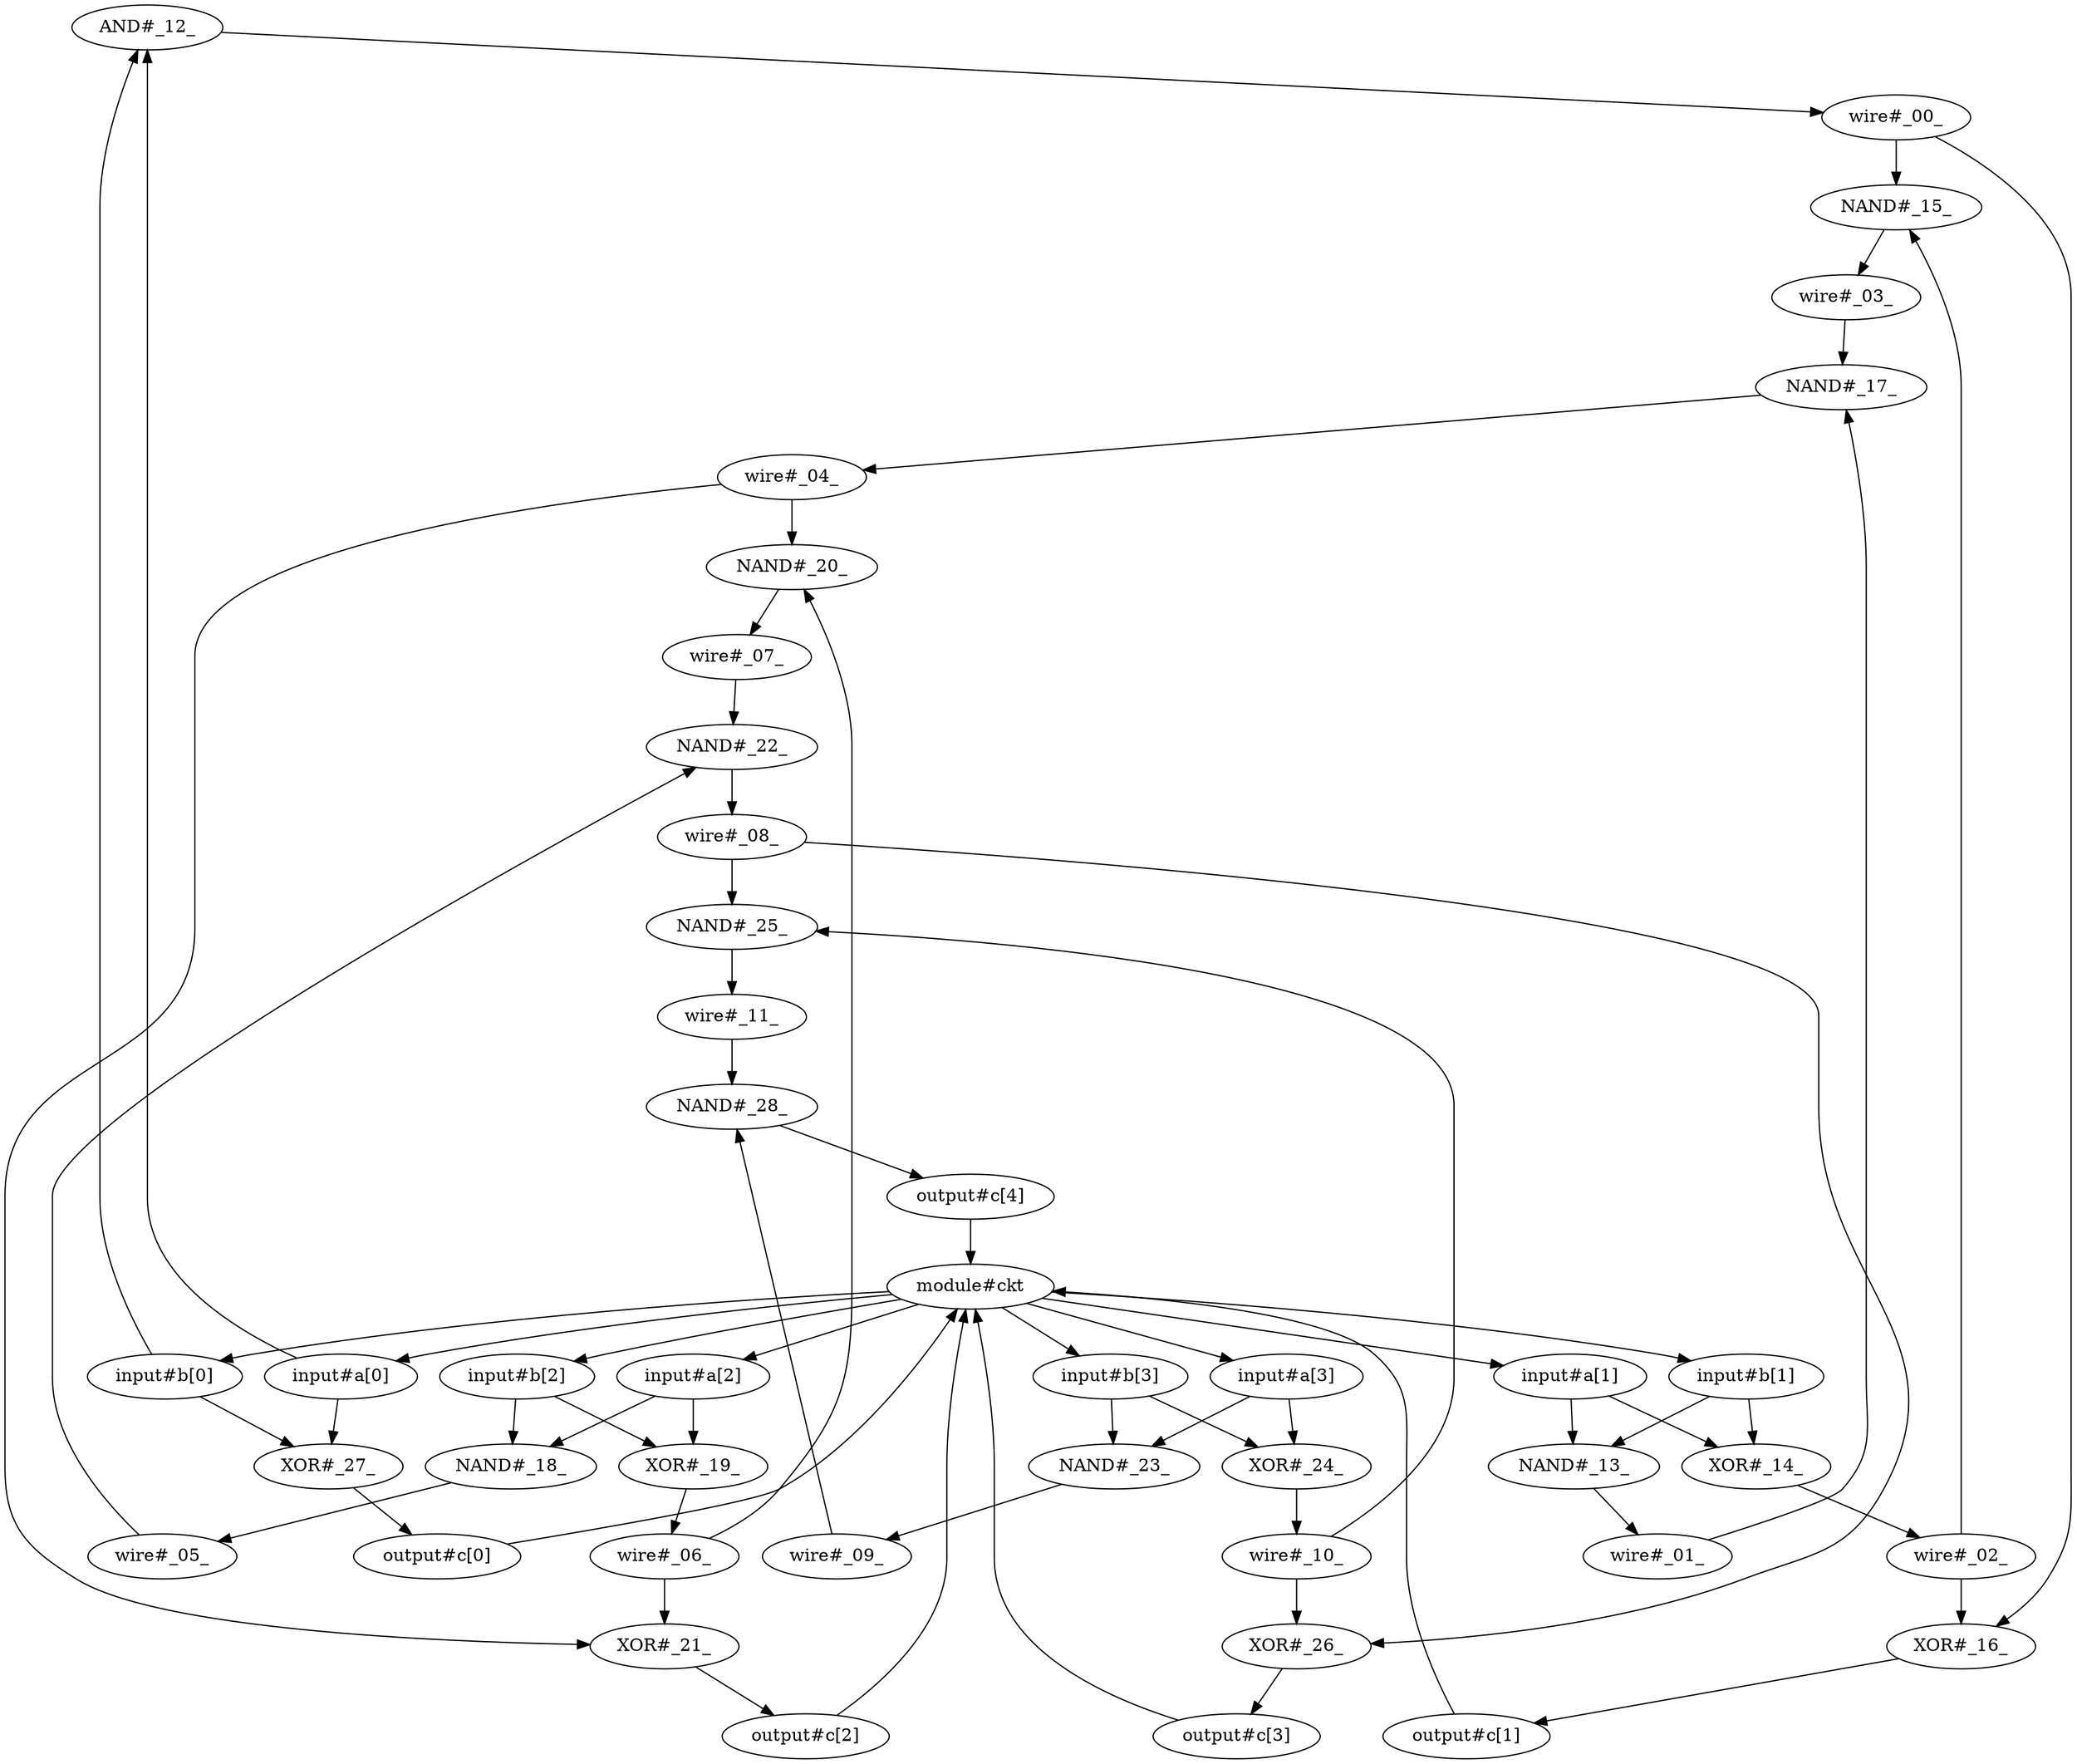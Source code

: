 strict digraph "" {
	"AND#_12_"	[logic=AND,
		type=gate];
	"wire#_00_"	[type=wire];
	"AND#_12_" -> "wire#_00_";
	"NAND#_15_"	[logic=NAND,
		type=gate];
	"wire#_00_" -> "NAND#_15_";
	"XOR#_16_"	[logic=XOR,
		type=gate];
	"wire#_00_" -> "XOR#_16_";
	"input#b[0]"	[type=input];
	"input#b[0]" -> "AND#_12_";
	"XOR#_27_"	[logic=XOR,
		type=gate];
	"input#b[0]" -> "XOR#_27_";
	"input#a[0]"	[type=input];
	"input#a[0]" -> "AND#_12_";
	"input#a[0]" -> "XOR#_27_";
	"NAND#_13_"	[logic=NAND,
		type=gate];
	"wire#_01_"	[type=wire];
	"NAND#_13_" -> "wire#_01_";
	"NAND#_17_"	[logic=NAND,
		type=gate];
	"wire#_01_" -> "NAND#_17_";
	"input#b[1]"	[type=input];
	"input#b[1]" -> "NAND#_13_";
	"XOR#_14_"	[logic=XOR,
		type=gate];
	"input#b[1]" -> "XOR#_14_";
	"input#a[1]"	[type=input];
	"input#a[1]" -> "NAND#_13_";
	"input#a[1]" -> "XOR#_14_";
	"wire#_03_"	[type=wire];
	"NAND#_15_" -> "wire#_03_";
	"wire#_03_" -> "NAND#_17_";
	"wire#_02_"	[type=wire];
	"wire#_02_" -> "NAND#_15_";
	"wire#_02_" -> "XOR#_16_";
	"wire#_04_"	[type=wire];
	"NAND#_17_" -> "wire#_04_";
	"NAND#_20_"	[logic=NAND,
		type=gate];
	"wire#_04_" -> "NAND#_20_";
	"XOR#_21_"	[logic=XOR,
		type=gate];
	"wire#_04_" -> "XOR#_21_";
	"NAND#_18_"	[logic=NAND,
		type=gate];
	"wire#_05_"	[type=wire];
	"NAND#_18_" -> "wire#_05_";
	"NAND#_22_"	[logic=NAND,
		type=gate];
	"wire#_05_" -> "NAND#_22_";
	"input#b[2]"	[type=input];
	"input#b[2]" -> "NAND#_18_";
	"XOR#_19_"	[logic=XOR,
		type=gate];
	"input#b[2]" -> "XOR#_19_";
	"input#a[2]"	[type=input];
	"input#a[2]" -> "NAND#_18_";
	"input#a[2]" -> "XOR#_19_";
	"wire#_07_"	[type=wire];
	"NAND#_20_" -> "wire#_07_";
	"wire#_07_" -> "NAND#_22_";
	"wire#_06_"	[type=wire];
	"wire#_06_" -> "NAND#_20_";
	"wire#_06_" -> "XOR#_21_";
	"wire#_08_"	[type=wire];
	"NAND#_22_" -> "wire#_08_";
	"NAND#_25_"	[logic=NAND,
		type=gate];
	"wire#_08_" -> "NAND#_25_";
	"XOR#_26_"	[logic=XOR,
		type=gate];
	"wire#_08_" -> "XOR#_26_";
	"NAND#_23_"	[logic=NAND,
		type=gate];
	"wire#_09_"	[type=wire];
	"NAND#_23_" -> "wire#_09_";
	"NAND#_28_"	[logic=NAND,
		type=gate];
	"wire#_09_" -> "NAND#_28_";
	"input#b[3]"	[type=input];
	"input#b[3]" -> "NAND#_23_";
	"XOR#_24_"	[logic=XOR,
		type=gate];
	"input#b[3]" -> "XOR#_24_";
	"input#a[3]"	[type=input];
	"input#a[3]" -> "NAND#_23_";
	"input#a[3]" -> "XOR#_24_";
	"wire#_11_"	[type=wire];
	"NAND#_25_" -> "wire#_11_";
	"wire#_11_" -> "NAND#_28_";
	"wire#_10_"	[type=wire];
	"wire#_10_" -> "NAND#_25_";
	"wire#_10_" -> "XOR#_26_";
	"output#c[4]"	[type=output];
	"NAND#_28_" -> "output#c[4]";
	"module#ckt"	[type=module];
	"output#c[4]" -> "module#ckt";
	"XOR#_14_" -> "wire#_02_";
	"output#c[1]"	[type=output];
	"XOR#_16_" -> "output#c[1]";
	"output#c[1]" -> "module#ckt";
	"XOR#_19_" -> "wire#_06_";
	"output#c[2]"	[type=output];
	"XOR#_21_" -> "output#c[2]";
	"output#c[2]" -> "module#ckt";
	"XOR#_24_" -> "wire#_10_";
	"output#c[3]"	[type=output];
	"XOR#_26_" -> "output#c[3]";
	"output#c[3]" -> "module#ckt";
	"output#c[0]"	[type=output];
	"XOR#_27_" -> "output#c[0]";
	"output#c[0]" -> "module#ckt";
	"module#ckt" -> "input#b[0]";
	"module#ckt" -> "input#a[0]";
	"module#ckt" -> "input#b[1]";
	"module#ckt" -> "input#a[1]";
	"module#ckt" -> "input#b[2]";
	"module#ckt" -> "input#a[2]";
	"module#ckt" -> "input#b[3]";
	"module#ckt" -> "input#a[3]";
}
